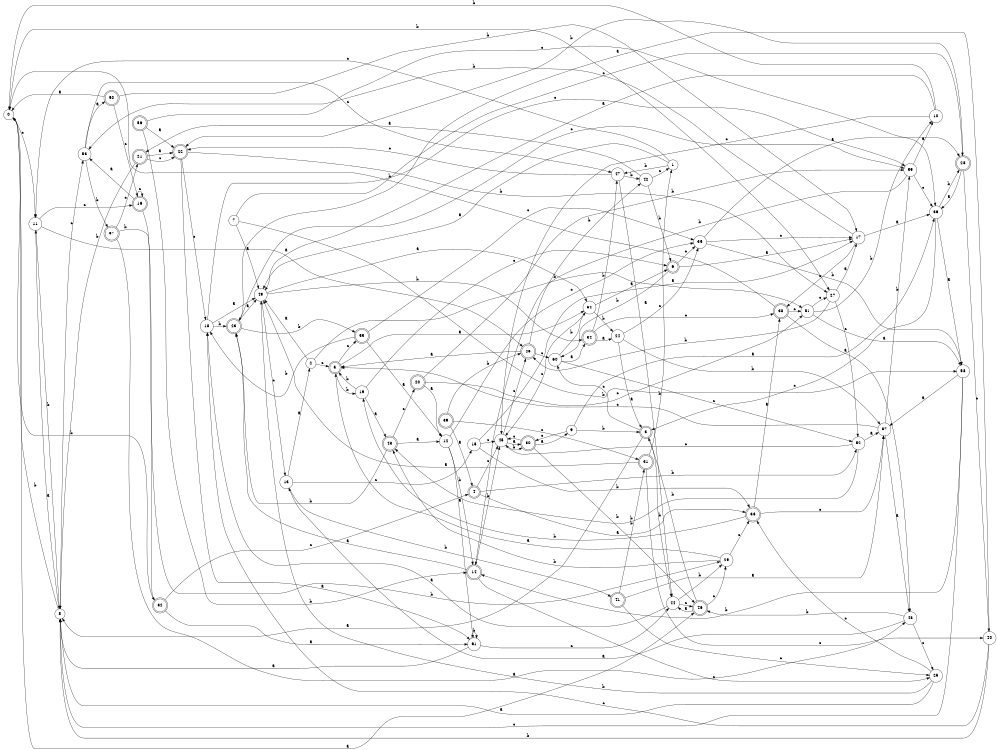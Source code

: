 digraph n50_3 {
__start0 [label="" shape="none"];

rankdir=LR;
size="8,5";

s0 [style="filled", color="black", fillcolor="white" shape="circle", label="0"];
s1 [style="filled", color="black", fillcolor="white" shape="circle", label="1"];
s2 [style="filled", color="black", fillcolor="white" shape="circle", label="2"];
s3 [style="rounded,filled", color="black", fillcolor="white" shape="doublecircle", label="3"];
s4 [style="rounded,filled", color="black", fillcolor="white" shape="doublecircle", label="4"];
s5 [style="rounded,filled", color="black", fillcolor="white" shape="doublecircle", label="5"];
s6 [style="rounded,filled", color="black", fillcolor="white" shape="doublecircle", label="6"];
s7 [style="filled", color="black", fillcolor="white" shape="circle", label="7"];
s8 [style="filled", color="black", fillcolor="white" shape="circle", label="8"];
s9 [style="filled", color="black", fillcolor="white" shape="circle", label="9"];
s10 [style="filled", color="black", fillcolor="white" shape="circle", label="10"];
s11 [style="filled", color="black", fillcolor="white" shape="circle", label="11"];
s12 [style="filled", color="black", fillcolor="white" shape="circle", label="12"];
s13 [style="filled", color="black", fillcolor="white" shape="circle", label="13"];
s14 [style="rounded,filled", color="black", fillcolor="white" shape="doublecircle", label="14"];
s15 [style="filled", color="black", fillcolor="white" shape="circle", label="15"];
s16 [style="rounded,filled", color="black", fillcolor="white" shape="doublecircle", label="16"];
s17 [style="filled", color="black", fillcolor="white" shape="circle", label="17"];
s18 [style="filled", color="black", fillcolor="white" shape="circle", label="18"];
s19 [style="filled", color="black", fillcolor="white" shape="circle", label="19"];
s20 [style="rounded,filled", color="black", fillcolor="white" shape="doublecircle", label="20"];
s21 [style="rounded,filled", color="black", fillcolor="white" shape="doublecircle", label="21"];
s22 [style="rounded,filled", color="black", fillcolor="white" shape="doublecircle", label="22"];
s23 [style="rounded,filled", color="black", fillcolor="white" shape="doublecircle", label="23"];
s24 [style="filled", color="black", fillcolor="white" shape="circle", label="24"];
s25 [style="filled", color="black", fillcolor="white" shape="circle", label="25"];
s26 [style="rounded,filled", color="black", fillcolor="white" shape="doublecircle", label="26"];
s27 [style="filled", color="black", fillcolor="white" shape="circle", label="27"];
s28 [style="rounded,filled", color="black", fillcolor="white" shape="doublecircle", label="28"];
s29 [style="filled", color="black", fillcolor="white" shape="circle", label="29"];
s30 [style="rounded,filled", color="black", fillcolor="white" shape="doublecircle", label="30"];
s31 [style="rounded,filled", color="black", fillcolor="white" shape="doublecircle", label="31"];
s32 [style="rounded,filled", color="black", fillcolor="white" shape="doublecircle", label="32"];
s33 [style="rounded,filled", color="black", fillcolor="white" shape="doublecircle", label="33"];
s34 [style="rounded,filled", color="black", fillcolor="white" shape="doublecircle", label="34"];
s35 [style="filled", color="black", fillcolor="white" shape="circle", label="35"];
s36 [style="filled", color="black", fillcolor="white" shape="circle", label="36"];
s37 [style="rounded,filled", color="black", fillcolor="white" shape="doublecircle", label="37"];
s38 [style="rounded,filled", color="black", fillcolor="white" shape="doublecircle", label="38"];
s39 [style="rounded,filled", color="black", fillcolor="white" shape="doublecircle", label="39"];
s40 [style="filled", color="black", fillcolor="white" shape="circle", label="40"];
s41 [style="rounded,filled", color="black", fillcolor="white" shape="doublecircle", label="41"];
s42 [style="filled", color="black", fillcolor="white" shape="circle", label="42"];
s43 [style="rounded,filled", color="black", fillcolor="white" shape="doublecircle", label="43"];
s44 [style="filled", color="black", fillcolor="white" shape="circle", label="44"];
s45 [style="filled", color="black", fillcolor="white" shape="circle", label="45"];
s46 [style="rounded,filled", color="black", fillcolor="white" shape="doublecircle", label="46"];
s47 [style="filled", color="black", fillcolor="white" shape="circle", label="47"];
s48 [style="filled", color="black", fillcolor="white" shape="circle", label="48"];
s49 [style="filled", color="black", fillcolor="white" shape="circle", label="49"];
s50 [style="rounded,filled", color="black", fillcolor="white" shape="doublecircle", label="50"];
s51 [style="filled", color="black", fillcolor="white" shape="circle", label="51"];
s52 [style="filled", color="black", fillcolor="white" shape="circle", label="52"];
s53 [style="filled", color="black", fillcolor="white" shape="circle", label="53"];
s54 [style="filled", color="black", fillcolor="white" shape="circle", label="54"];
s55 [style="rounded,filled", color="black", fillcolor="white" shape="doublecircle", label="55"];
s56 [style="rounded,filled", color="black", fillcolor="white" shape="doublecircle", label="56"];
s57 [style="filled", color="black", fillcolor="white" shape="circle", label="57"];
s58 [style="filled", color="black", fillcolor="white" shape="circle", label="58"];
s59 [style="filled", color="black", fillcolor="white" shape="circle", label="59"];
s60 [style="filled", color="black", fillcolor="white" shape="circle", label="60"];
s61 [style="filled", color="black", fillcolor="white" shape="circle", label="61"];
s0 -> s46 [label="a"];
s0 -> s27 [label="b"];
s0 -> s11 [label="c"];
s1 -> s49 [label="a"];
s1 -> s47 [label="b"];
s1 -> s11 [label="c"];
s2 -> s49 [label="a"];
s2 -> s51 [label="b"];
s2 -> s5 [label="c"];
s3 -> s8 [label="a"];
s3 -> s44 [label="b"];
s3 -> s60 [label="c"];
s4 -> s33 [label="a"];
s4 -> s52 [label="b"];
s4 -> s45 [label="c"];
s5 -> s54 [label="a"];
s5 -> s19 [label="b"];
s5 -> s55 [label="c"];
s6 -> s17 [label="a"];
s6 -> s60 [label="b"];
s6 -> s35 [label="c"];
s7 -> s49 [label="a"];
s7 -> s58 [label="b"];
s7 -> s28 [label="c"];
s8 -> s11 [label="a"];
s8 -> s0 [label="b"];
s8 -> s53 [label="c"];
s9 -> s36 [label="a"];
s9 -> s3 [label="b"];
s9 -> s30 [label="c"];
s10 -> s49 [label="a"];
s10 -> s0 [label="b"];
s10 -> s45 [label="c"];
s11 -> s26 [label="a"];
s11 -> s8 [label="b"];
s11 -> s16 [label="c"];
s12 -> s61 [label="a"];
s12 -> s14 [label="b"];
s12 -> s35 [label="c"];
s13 -> s2 [label="a"];
s13 -> s41 [label="b"];
s13 -> s15 [label="c"];
s14 -> s23 [label="a"];
s14 -> s45 [label="b"];
s14 -> s25 [label="c"];
s15 -> s17 [label="a"];
s15 -> s33 [label="b"];
s15 -> s45 [label="c"];
s16 -> s53 [label="a"];
s16 -> s29 [label="b"];
s16 -> s16 [label="c"];
s17 -> s36 [label="a"];
s17 -> s53 [label="b"];
s17 -> s38 [label="c"];
s18 -> s49 [label="a"];
s18 -> s23 [label="b"];
s18 -> s59 [label="c"];
s19 -> s43 [label="a"];
s19 -> s5 [label="b"];
s19 -> s6 [label="c"];
s20 -> s12 [label="a"];
s20 -> s59 [label="b"];
s20 -> s51 [label="c"];
s21 -> s22 [label="a"];
s21 -> s8 [label="b"];
s21 -> s22 [label="c"];
s22 -> s61 [label="a"];
s22 -> s27 [label="b"];
s22 -> s18 [label="c"];
s23 -> s49 [label="a"];
s23 -> s55 [label="b"];
s23 -> s59 [label="c"];
s24 -> s3 [label="a"];
s24 -> s57 [label="b"];
s24 -> s35 [label="c"];
s25 -> s8 [label="a"];
s25 -> s49 [label="b"];
s25 -> s33 [label="c"];
s26 -> s5 [label="a"];
s26 -> s42 [label="b"];
s26 -> s60 [label="c"];
s27 -> s17 [label="a"];
s27 -> s26 [label="b"];
s27 -> s52 [label="c"];
s28 -> s36 [label="a"];
s28 -> s22 [label="b"];
s28 -> s40 [label="c"];
s29 -> s5 [label="a"];
s29 -> s43 [label="b"];
s29 -> s33 [label="c"];
s30 -> s9 [label="a"];
s30 -> s46 [label="b"];
s30 -> s45 [label="c"];
s31 -> s49 [label="a"];
s31 -> s1 [label="b"];
s31 -> s40 [label="c"];
s32 -> s61 [label="a"];
s32 -> s0 [label="b"];
s32 -> s4 [label="c"];
s33 -> s38 [label="a"];
s33 -> s19 [label="b"];
s33 -> s57 [label="c"];
s34 -> s24 [label="a"];
s34 -> s47 [label="b"];
s34 -> s38 [label="c"];
s35 -> s28 [label="a"];
s35 -> s58 [label="b"];
s35 -> s17 [label="c"];
s36 -> s58 [label="a"];
s36 -> s28 [label="b"];
s36 -> s3 [label="c"];
s37 -> s48 [label="a"];
s37 -> s32 [label="b"];
s37 -> s21 [label="c"];
s38 -> s48 [label="a"];
s38 -> s0 [label="b"];
s38 -> s51 [label="c"];
s39 -> s4 [label="a"];
s39 -> s26 [label="b"];
s39 -> s31 [label="c"];
s40 -> s23 [label="a"];
s40 -> s8 [label="b"];
s40 -> s18 [label="c"];
s41 -> s57 [label="a"];
s41 -> s31 [label="b"];
s41 -> s25 [label="c"];
s42 -> s21 [label="a"];
s42 -> s6 [label="b"];
s42 -> s1 [label="c"];
s43 -> s12 [label="a"];
s43 -> s23 [label="b"];
s43 -> s20 [label="c"];
s44 -> s18 [label="a"];
s44 -> s29 [label="b"];
s44 -> s46 [label="c"];
s45 -> s30 [label="a"];
s45 -> s30 [label="b"];
s45 -> s26 [label="c"];
s46 -> s44 [label="a"];
s46 -> s3 [label="b"];
s46 -> s29 [label="c"];
s47 -> s44 [label="a"];
s47 -> s42 [label="b"];
s47 -> s22 [label="c"];
s48 -> s13 [label="a"];
s48 -> s46 [label="b"];
s48 -> s25 [label="c"];
s49 -> s54 [label="a"];
s49 -> s34 [label="b"];
s49 -> s13 [label="c"];
s50 -> s0 [label="a"];
s50 -> s17 [label="b"];
s50 -> s16 [label="c"];
s51 -> s58 [label="a"];
s51 -> s10 [label="b"];
s51 -> s27 [label="c"];
s52 -> s57 [label="a"];
s52 -> s43 [label="b"];
s52 -> s45 [label="c"];
s53 -> s50 [label="a"];
s53 -> s37 [label="b"];
s53 -> s47 [label="c"];
s54 -> s6 [label="a"];
s54 -> s24 [label="b"];
s54 -> s45 [label="c"];
s55 -> s12 [label="a"];
s55 -> s18 [label="b"];
s55 -> s35 [label="c"];
s56 -> s22 [label="a"];
s56 -> s14 [label="b"];
s56 -> s36 [label="c"];
s57 -> s48 [label="a"];
s57 -> s59 [label="b"];
s57 -> s5 [label="c"];
s58 -> s57 [label="a"];
s58 -> s14 [label="b"];
s58 -> s8 [label="c"];
s59 -> s10 [label="a"];
s59 -> s14 [label="b"];
s59 -> s36 [label="c"];
s60 -> s34 [label="a"];
s60 -> s54 [label="b"];
s60 -> s52 [label="c"];
s61 -> s8 [label="a"];
s61 -> s61 [label="b"];
s61 -> s44 [label="c"];

}